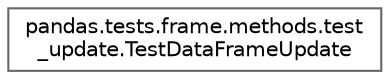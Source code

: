 digraph "Graphical Class Hierarchy"
{
 // LATEX_PDF_SIZE
  bgcolor="transparent";
  edge [fontname=Helvetica,fontsize=10,labelfontname=Helvetica,labelfontsize=10];
  node [fontname=Helvetica,fontsize=10,shape=box,height=0.2,width=0.4];
  rankdir="LR";
  Node0 [id="Node000000",label="pandas.tests.frame.methods.test\l_update.TestDataFrameUpdate",height=0.2,width=0.4,color="grey40", fillcolor="white", style="filled",URL="$d8/d42/classpandas_1_1tests_1_1frame_1_1methods_1_1test__update_1_1TestDataFrameUpdate.html",tooltip=" "];
}
